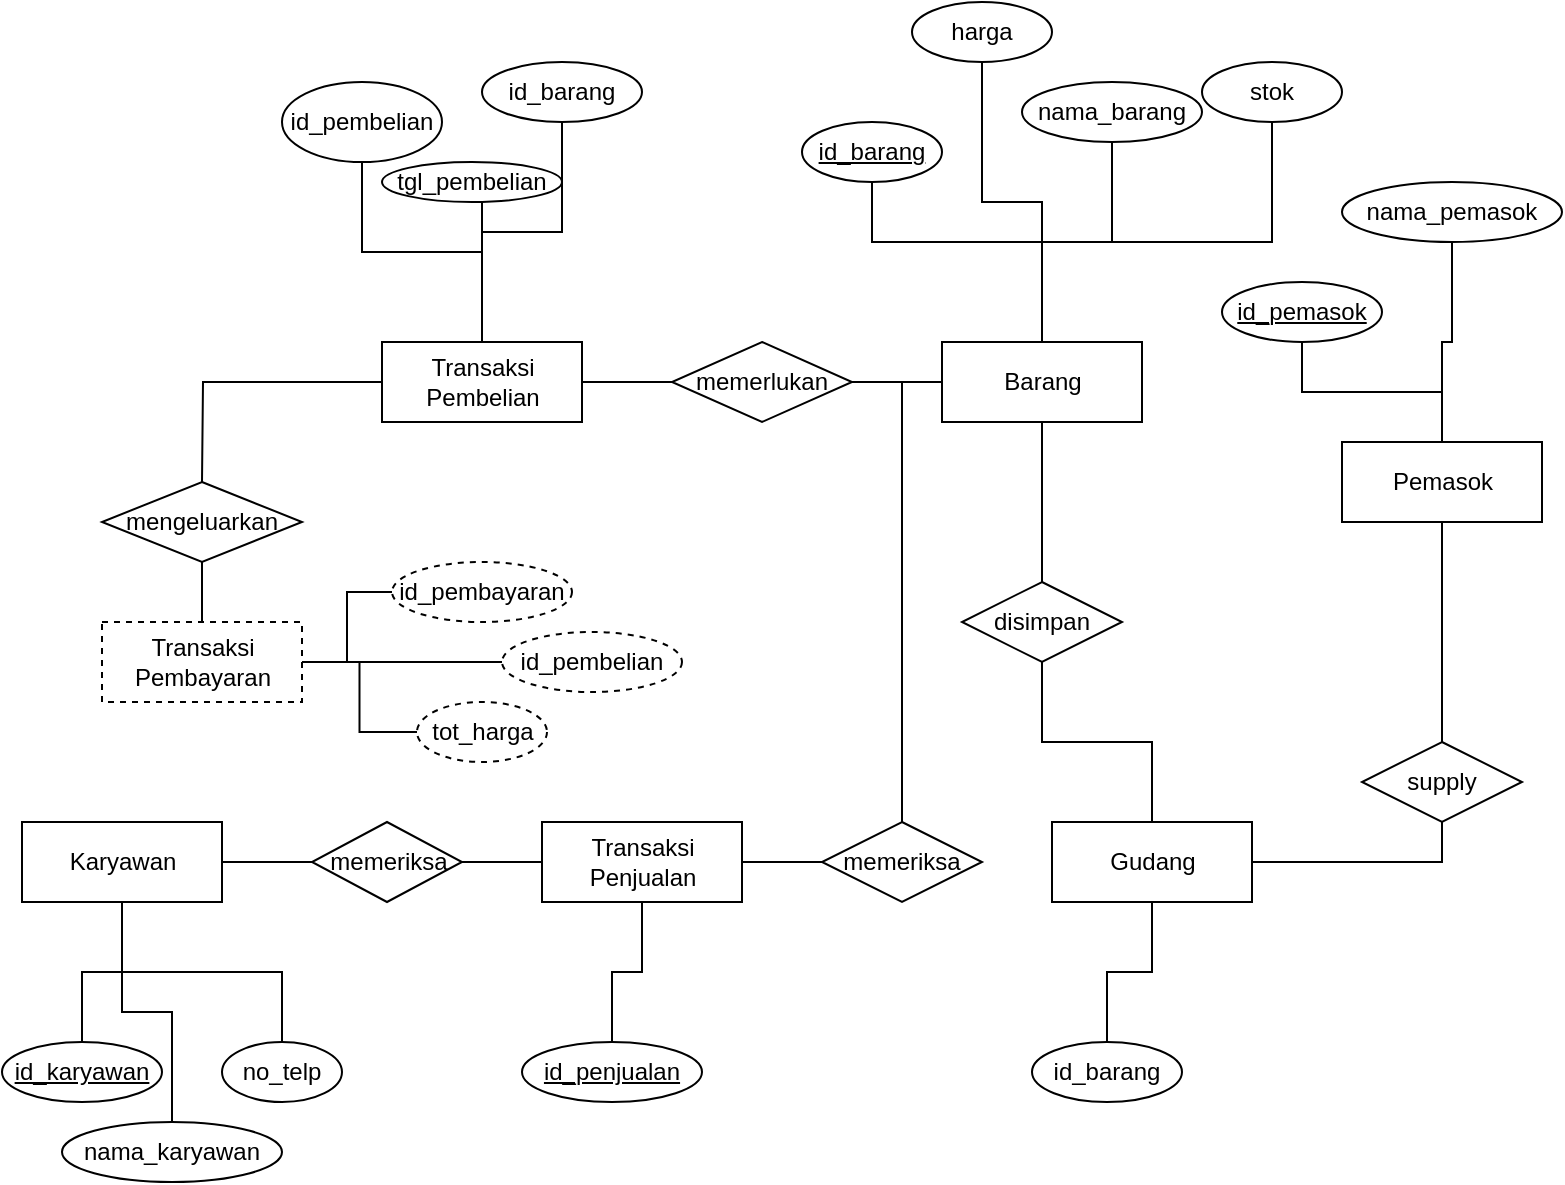 <mxfile version="15.4.0" type="github">
  <diagram id="R2lEEEUBdFMjLlhIrx00" name="Page-1">
    <mxGraphModel dx="866" dy="522" grid="1" gridSize="10" guides="1" tooltips="1" connect="1" arrows="1" fold="1" page="1" pageScale="1" pageWidth="850" pageHeight="1100" math="0" shadow="0" extFonts="Permanent Marker^https://fonts.googleapis.com/css?family=Permanent+Marker">
      <root>
        <mxCell id="0" />
        <mxCell id="1" parent="0" />
        <mxCell id="LB0KiAC5VvcGfHGtLxsH-61" value="" style="edgeStyle=orthogonalEdgeStyle;rounded=0;orthogonalLoop=1;jettySize=auto;html=1;endArrow=none;endFill=0;" edge="1" parent="1" source="LB0KiAC5VvcGfHGtLxsH-1" target="LB0KiAC5VvcGfHGtLxsH-58">
          <mxGeometry relative="1" as="geometry" />
        </mxCell>
        <mxCell id="LB0KiAC5VvcGfHGtLxsH-91" value="" style="edgeStyle=orthogonalEdgeStyle;rounded=0;orthogonalLoop=1;jettySize=auto;html=1;endArrow=none;endFill=0;" edge="1" parent="1" source="LB0KiAC5VvcGfHGtLxsH-1" target="LB0KiAC5VvcGfHGtLxsH-90">
          <mxGeometry relative="1" as="geometry" />
        </mxCell>
        <mxCell id="LB0KiAC5VvcGfHGtLxsH-93" value="" style="edgeStyle=orthogonalEdgeStyle;rounded=0;orthogonalLoop=1;jettySize=auto;html=1;endArrow=none;endFill=0;" edge="1" parent="1" source="LB0KiAC5VvcGfHGtLxsH-1" target="LB0KiAC5VvcGfHGtLxsH-92">
          <mxGeometry relative="1" as="geometry" />
        </mxCell>
        <mxCell id="LB0KiAC5VvcGfHGtLxsH-95" value="" style="edgeStyle=orthogonalEdgeStyle;rounded=0;orthogonalLoop=1;jettySize=auto;html=1;endArrow=none;endFill=0;" edge="1" parent="1" source="LB0KiAC5VvcGfHGtLxsH-1" target="LB0KiAC5VvcGfHGtLxsH-94">
          <mxGeometry relative="1" as="geometry" />
        </mxCell>
        <mxCell id="LB0KiAC5VvcGfHGtLxsH-1" value="Karyawan&lt;br&gt;" style="html=1;dashed=0;whitespace=wrap;" vertex="1" parent="1">
          <mxGeometry x="10" y="430" width="100" height="40" as="geometry" />
        </mxCell>
        <mxCell id="LB0KiAC5VvcGfHGtLxsH-72" value="" style="edgeStyle=orthogonalEdgeStyle;rounded=0;orthogonalLoop=1;jettySize=auto;html=1;endArrow=none;endFill=0;" edge="1" parent="1" source="LB0KiAC5VvcGfHGtLxsH-2" target="LB0KiAC5VvcGfHGtLxsH-71">
          <mxGeometry relative="1" as="geometry">
            <Array as="points">
              <mxPoint x="520" y="140" />
              <mxPoint x="435" y="140" />
            </Array>
          </mxGeometry>
        </mxCell>
        <mxCell id="LB0KiAC5VvcGfHGtLxsH-74" value="" style="edgeStyle=orthogonalEdgeStyle;rounded=0;orthogonalLoop=1;jettySize=auto;html=1;endArrow=none;endFill=0;" edge="1" parent="1" source="LB0KiAC5VvcGfHGtLxsH-2" target="LB0KiAC5VvcGfHGtLxsH-73">
          <mxGeometry relative="1" as="geometry" />
        </mxCell>
        <mxCell id="LB0KiAC5VvcGfHGtLxsH-76" style="edgeStyle=orthogonalEdgeStyle;rounded=0;orthogonalLoop=1;jettySize=auto;html=1;entryX=0.5;entryY=1;entryDx=0;entryDy=0;endArrow=none;endFill=0;" edge="1" parent="1" source="LB0KiAC5VvcGfHGtLxsH-2" target="LB0KiAC5VvcGfHGtLxsH-75">
          <mxGeometry relative="1" as="geometry">
            <Array as="points">
              <mxPoint x="520" y="140" />
              <mxPoint x="555" y="140" />
            </Array>
          </mxGeometry>
        </mxCell>
        <mxCell id="LB0KiAC5VvcGfHGtLxsH-79" style="edgeStyle=orthogonalEdgeStyle;rounded=0;orthogonalLoop=1;jettySize=auto;html=1;entryX=0.5;entryY=1;entryDx=0;entryDy=0;endArrow=none;endFill=0;" edge="1" parent="1" source="LB0KiAC5VvcGfHGtLxsH-2" target="LB0KiAC5VvcGfHGtLxsH-78">
          <mxGeometry relative="1" as="geometry">
            <Array as="points">
              <mxPoint x="520" y="140" />
              <mxPoint x="635" y="140" />
            </Array>
          </mxGeometry>
        </mxCell>
        <mxCell id="LB0KiAC5VvcGfHGtLxsH-2" value="Barang&lt;br&gt;" style="html=1;dashed=0;whitespace=wrap;" vertex="1" parent="1">
          <mxGeometry x="470" y="190" width="100" height="40" as="geometry" />
        </mxCell>
        <mxCell id="LB0KiAC5VvcGfHGtLxsH-26" style="edgeStyle=orthogonalEdgeStyle;rounded=0;orthogonalLoop=1;jettySize=auto;html=1;endArrow=none;endFill=0;" edge="1" parent="1" source="LB0KiAC5VvcGfHGtLxsH-3" target="LB0KiAC5VvcGfHGtLxsH-25">
          <mxGeometry relative="1" as="geometry" />
        </mxCell>
        <mxCell id="LB0KiAC5VvcGfHGtLxsH-81" value="" style="edgeStyle=orthogonalEdgeStyle;rounded=0;orthogonalLoop=1;jettySize=auto;html=1;endArrow=none;endFill=0;" edge="1" parent="1" source="LB0KiAC5VvcGfHGtLxsH-3" target="LB0KiAC5VvcGfHGtLxsH-80">
          <mxGeometry relative="1" as="geometry" />
        </mxCell>
        <mxCell id="LB0KiAC5VvcGfHGtLxsH-83" style="edgeStyle=orthogonalEdgeStyle;rounded=0;orthogonalLoop=1;jettySize=auto;html=1;entryX=0.5;entryY=1;entryDx=0;entryDy=0;endArrow=none;endFill=0;" edge="1" parent="1" source="LB0KiAC5VvcGfHGtLxsH-3" target="LB0KiAC5VvcGfHGtLxsH-82">
          <mxGeometry relative="1" as="geometry" />
        </mxCell>
        <mxCell id="LB0KiAC5VvcGfHGtLxsH-3" value="Pemasok&lt;br&gt;" style="html=1;dashed=0;whitespace=wrap;" vertex="1" parent="1">
          <mxGeometry x="670" y="240" width="100" height="40" as="geometry" />
        </mxCell>
        <mxCell id="LB0KiAC5VvcGfHGtLxsH-62" value="" style="edgeStyle=orthogonalEdgeStyle;rounded=0;orthogonalLoop=1;jettySize=auto;html=1;endArrow=none;endFill=0;exitX=1;exitY=0.5;exitDx=0;exitDy=0;" edge="1" parent="1" source="LB0KiAC5VvcGfHGtLxsH-5" target="LB0KiAC5VvcGfHGtLxsH-58">
          <mxGeometry relative="1" as="geometry">
            <mxPoint x="250" y="450" as="sourcePoint" />
          </mxGeometry>
        </mxCell>
        <mxCell id="LB0KiAC5VvcGfHGtLxsH-64" value="" style="edgeStyle=orthogonalEdgeStyle;rounded=0;orthogonalLoop=1;jettySize=auto;html=1;endArrow=none;endFill=0;" edge="1" parent="1" source="LB0KiAC5VvcGfHGtLxsH-5" target="LB0KiAC5VvcGfHGtLxsH-63">
          <mxGeometry relative="1" as="geometry" />
        </mxCell>
        <mxCell id="LB0KiAC5VvcGfHGtLxsH-87" value="" style="edgeStyle=orthogonalEdgeStyle;rounded=0;orthogonalLoop=1;jettySize=auto;html=1;endArrow=none;endFill=0;" edge="1" parent="1" source="LB0KiAC5VvcGfHGtLxsH-5" target="LB0KiAC5VvcGfHGtLxsH-86">
          <mxGeometry relative="1" as="geometry" />
        </mxCell>
        <mxCell id="LB0KiAC5VvcGfHGtLxsH-5" value="Transaksi&lt;br&gt;Penjualan&lt;br&gt;" style="html=1;dashed=0;whitespace=wrap;direction=west;" vertex="1" parent="1">
          <mxGeometry x="270" y="430" width="100" height="40" as="geometry" />
        </mxCell>
        <mxCell id="LB0KiAC5VvcGfHGtLxsH-51" value="" style="edgeStyle=orthogonalEdgeStyle;rounded=0;orthogonalLoop=1;jettySize=auto;html=1;endArrow=none;endFill=0;" edge="1" parent="1" source="LB0KiAC5VvcGfHGtLxsH-6" target="LB0KiAC5VvcGfHGtLxsH-50">
          <mxGeometry relative="1" as="geometry" />
        </mxCell>
        <mxCell id="LB0KiAC5VvcGfHGtLxsH-54" value="" style="edgeStyle=orthogonalEdgeStyle;rounded=0;orthogonalLoop=1;jettySize=auto;html=1;endArrow=none;endFill=0;" edge="1" parent="1" source="LB0KiAC5VvcGfHGtLxsH-6">
          <mxGeometry relative="1" as="geometry">
            <mxPoint x="100" y="260" as="targetPoint" />
          </mxGeometry>
        </mxCell>
        <mxCell id="LB0KiAC5VvcGfHGtLxsH-97" value="" style="edgeStyle=orthogonalEdgeStyle;rounded=0;orthogonalLoop=1;jettySize=auto;html=1;endArrow=none;endFill=0;" edge="1" parent="1" source="LB0KiAC5VvcGfHGtLxsH-6" target="LB0KiAC5VvcGfHGtLxsH-96">
          <mxGeometry relative="1" as="geometry" />
        </mxCell>
        <mxCell id="LB0KiAC5VvcGfHGtLxsH-99" value="" style="edgeStyle=orthogonalEdgeStyle;rounded=0;orthogonalLoop=1;jettySize=auto;html=1;endArrow=none;endFill=0;" edge="1" parent="1" source="LB0KiAC5VvcGfHGtLxsH-6" target="LB0KiAC5VvcGfHGtLxsH-98">
          <mxGeometry relative="1" as="geometry">
            <Array as="points">
              <mxPoint x="240" y="130" />
              <mxPoint x="240" y="130" />
            </Array>
          </mxGeometry>
        </mxCell>
        <mxCell id="LB0KiAC5VvcGfHGtLxsH-101" value="" style="edgeStyle=orthogonalEdgeStyle;rounded=0;orthogonalLoop=1;jettySize=auto;html=1;endArrow=none;endFill=0;" edge="1" parent="1" source="LB0KiAC5VvcGfHGtLxsH-6" target="LB0KiAC5VvcGfHGtLxsH-100">
          <mxGeometry relative="1" as="geometry" />
        </mxCell>
        <mxCell id="LB0KiAC5VvcGfHGtLxsH-6" value="Transaksi&lt;br&gt;Pembelian&lt;br&gt;" style="html=1;dashed=0;whitespace=wrap;" vertex="1" parent="1">
          <mxGeometry x="190" y="190" width="100" height="40" as="geometry" />
        </mxCell>
        <mxCell id="LB0KiAC5VvcGfHGtLxsH-103" value="" style="edgeStyle=orthogonalEdgeStyle;rounded=0;orthogonalLoop=1;jettySize=auto;html=1;endArrow=none;endFill=0;" edge="1" parent="1" source="LB0KiAC5VvcGfHGtLxsH-7" target="LB0KiAC5VvcGfHGtLxsH-102">
          <mxGeometry relative="1" as="geometry" />
        </mxCell>
        <mxCell id="LB0KiAC5VvcGfHGtLxsH-105" value="" style="edgeStyle=orthogonalEdgeStyle;rounded=0;orthogonalLoop=1;jettySize=auto;html=1;endArrow=none;endFill=0;" edge="1" parent="1" source="LB0KiAC5VvcGfHGtLxsH-7" target="LB0KiAC5VvcGfHGtLxsH-104">
          <mxGeometry relative="1" as="geometry" />
        </mxCell>
        <mxCell id="LB0KiAC5VvcGfHGtLxsH-107" value="" style="edgeStyle=orthogonalEdgeStyle;rounded=0;orthogonalLoop=1;jettySize=auto;html=1;endArrow=none;endFill=0;" edge="1" parent="1" source="LB0KiAC5VvcGfHGtLxsH-7" target="LB0KiAC5VvcGfHGtLxsH-106">
          <mxGeometry relative="1" as="geometry" />
        </mxCell>
        <mxCell id="LB0KiAC5VvcGfHGtLxsH-7" value="Transaksi&lt;br&gt;Pembayaran&lt;br&gt;" style="html=1;dashed=1;whitespace=wrap;" vertex="1" parent="1">
          <mxGeometry x="50" y="330" width="100" height="40" as="geometry" />
        </mxCell>
        <mxCell id="LB0KiAC5VvcGfHGtLxsH-27" style="edgeStyle=orthogonalEdgeStyle;rounded=0;orthogonalLoop=1;jettySize=auto;html=1;endArrow=none;endFill=0;entryX=1;entryY=0.5;entryDx=0;entryDy=0;" edge="1" parent="1" source="LB0KiAC5VvcGfHGtLxsH-25" target="LB0KiAC5VvcGfHGtLxsH-38">
          <mxGeometry relative="1" as="geometry">
            <Array as="points">
              <mxPoint x="720" y="450" />
            </Array>
          </mxGeometry>
        </mxCell>
        <mxCell id="LB0KiAC5VvcGfHGtLxsH-25" value="supply&lt;br&gt;" style="rhombus;whiteSpace=wrap;html=1;" vertex="1" parent="1">
          <mxGeometry x="680" y="390" width="80" height="40" as="geometry" />
        </mxCell>
        <mxCell id="LB0KiAC5VvcGfHGtLxsH-85" value="" style="edgeStyle=orthogonalEdgeStyle;rounded=0;orthogonalLoop=1;jettySize=auto;html=1;endArrow=none;endFill=0;" edge="1" parent="1" source="LB0KiAC5VvcGfHGtLxsH-38" target="LB0KiAC5VvcGfHGtLxsH-84">
          <mxGeometry relative="1" as="geometry" />
        </mxCell>
        <mxCell id="LB0KiAC5VvcGfHGtLxsH-38" value="Gudang&lt;br&gt;" style="html=1;whitespace=wrap;" vertex="1" parent="1">
          <mxGeometry x="525" y="430" width="100" height="40" as="geometry" />
        </mxCell>
        <mxCell id="LB0KiAC5VvcGfHGtLxsH-39" style="edgeStyle=orthogonalEdgeStyle;rounded=0;orthogonalLoop=1;jettySize=auto;html=1;endArrow=none;endFill=0;" edge="1" parent="1" source="LB0KiAC5VvcGfHGtLxsH-40" target="LB0KiAC5VvcGfHGtLxsH-38">
          <mxGeometry relative="1" as="geometry" />
        </mxCell>
        <mxCell id="LB0KiAC5VvcGfHGtLxsH-41" style="edgeStyle=orthogonalEdgeStyle;rounded=0;orthogonalLoop=1;jettySize=auto;html=1;endArrow=none;endFill=0;exitX=0.5;exitY=0;exitDx=0;exitDy=0;" edge="1" parent="1" source="LB0KiAC5VvcGfHGtLxsH-40">
          <mxGeometry relative="1" as="geometry">
            <mxPoint x="605" y="210" as="sourcePoint" />
            <mxPoint x="520" y="230" as="targetPoint" />
            <Array as="points">
              <mxPoint x="520" y="230" />
            </Array>
          </mxGeometry>
        </mxCell>
        <mxCell id="LB0KiAC5VvcGfHGtLxsH-40" value="disimpan&lt;br&gt;" style="rhombus;whiteSpace=wrap;html=1;" vertex="1" parent="1">
          <mxGeometry x="480" y="310" width="80" height="40" as="geometry" />
        </mxCell>
        <mxCell id="LB0KiAC5VvcGfHGtLxsH-47" value="" style="edgeStyle=orthogonalEdgeStyle;rounded=0;orthogonalLoop=1;jettySize=auto;html=1;endArrow=none;endFill=0;" edge="1" parent="1" source="LB0KiAC5VvcGfHGtLxsH-45" target="LB0KiAC5VvcGfHGtLxsH-7">
          <mxGeometry relative="1" as="geometry" />
        </mxCell>
        <mxCell id="LB0KiAC5VvcGfHGtLxsH-45" value="mengeluarkan&lt;br&gt;" style="rhombus;whiteSpace=wrap;html=1;" vertex="1" parent="1">
          <mxGeometry x="50" y="260" width="100" height="40" as="geometry" />
        </mxCell>
        <mxCell id="LB0KiAC5VvcGfHGtLxsH-52" value="" style="edgeStyle=orthogonalEdgeStyle;rounded=0;orthogonalLoop=1;jettySize=auto;html=1;endArrow=none;endFill=0;" edge="1" parent="1" source="LB0KiAC5VvcGfHGtLxsH-50" target="LB0KiAC5VvcGfHGtLxsH-2">
          <mxGeometry relative="1" as="geometry" />
        </mxCell>
        <mxCell id="LB0KiAC5VvcGfHGtLxsH-50" value="memerlukan&lt;br&gt;" style="rhombus;whiteSpace=wrap;html=1;dashed=0;" vertex="1" parent="1">
          <mxGeometry x="335" y="190" width="90" height="40" as="geometry" />
        </mxCell>
        <mxCell id="LB0KiAC5VvcGfHGtLxsH-58" value="memeriksa" style="shape=rhombus;html=1;dashed=0;whitespace=wrap;perimeter=rhombusPerimeter;" vertex="1" parent="1">
          <mxGeometry x="155" y="430" width="75" height="40" as="geometry" />
        </mxCell>
        <mxCell id="LB0KiAC5VvcGfHGtLxsH-65" value="" style="edgeStyle=orthogonalEdgeStyle;rounded=0;orthogonalLoop=1;jettySize=auto;html=1;endArrow=none;endFill=0;" edge="1" parent="1" source="LB0KiAC5VvcGfHGtLxsH-63" target="LB0KiAC5VvcGfHGtLxsH-2">
          <mxGeometry relative="1" as="geometry">
            <Array as="points">
              <mxPoint x="450" y="210" />
            </Array>
          </mxGeometry>
        </mxCell>
        <mxCell id="LB0KiAC5VvcGfHGtLxsH-63" value="memeriksa&lt;br&gt;" style="rhombus;whiteSpace=wrap;html=1;dashed=0;" vertex="1" parent="1">
          <mxGeometry x="410" y="430" width="80" height="40" as="geometry" />
        </mxCell>
        <mxCell id="LB0KiAC5VvcGfHGtLxsH-71" value="&lt;u&gt;id_barang&lt;/u&gt;" style="ellipse;whiteSpace=wrap;html=1;dashed=0;" vertex="1" parent="1">
          <mxGeometry x="400" y="80" width="70" height="30" as="geometry" />
        </mxCell>
        <mxCell id="LB0KiAC5VvcGfHGtLxsH-73" value="harga" style="ellipse;whiteSpace=wrap;html=1;dashed=0;" vertex="1" parent="1">
          <mxGeometry x="455" y="20" width="70" height="30" as="geometry" />
        </mxCell>
        <mxCell id="LB0KiAC5VvcGfHGtLxsH-75" value="nama_barang&lt;br&gt;" style="ellipse;whiteSpace=wrap;html=1;dashed=0;" vertex="1" parent="1">
          <mxGeometry x="510" y="60" width="90" height="30" as="geometry" />
        </mxCell>
        <mxCell id="LB0KiAC5VvcGfHGtLxsH-78" value="stok" style="ellipse;whiteSpace=wrap;html=1;dashed=0;" vertex="1" parent="1">
          <mxGeometry x="600" y="50" width="70" height="30" as="geometry" />
        </mxCell>
        <mxCell id="LB0KiAC5VvcGfHGtLxsH-80" value="&lt;u&gt;id_pemasok&lt;/u&gt;" style="ellipse;whiteSpace=wrap;html=1;dashed=0;" vertex="1" parent="1">
          <mxGeometry x="610" y="160" width="80" height="30" as="geometry" />
        </mxCell>
        <mxCell id="LB0KiAC5VvcGfHGtLxsH-82" value="nama_pemasok&lt;br&gt;" style="ellipse;whiteSpace=wrap;html=1;dashed=0;" vertex="1" parent="1">
          <mxGeometry x="670" y="110" width="110" height="30" as="geometry" />
        </mxCell>
        <mxCell id="LB0KiAC5VvcGfHGtLxsH-84" value="id_barang" style="ellipse;whiteSpace=wrap;html=1;" vertex="1" parent="1">
          <mxGeometry x="515" y="540" width="75" height="30" as="geometry" />
        </mxCell>
        <mxCell id="LB0KiAC5VvcGfHGtLxsH-86" value="&lt;u&gt;id_penjualan&lt;/u&gt;" style="ellipse;whiteSpace=wrap;html=1;dashed=0;" vertex="1" parent="1">
          <mxGeometry x="260" y="540" width="90" height="30" as="geometry" />
        </mxCell>
        <mxCell id="LB0KiAC5VvcGfHGtLxsH-90" value="&lt;u&gt;id_karyawan&lt;/u&gt;" style="ellipse;whiteSpace=wrap;html=1;dashed=0;" vertex="1" parent="1">
          <mxGeometry y="540" width="80" height="30" as="geometry" />
        </mxCell>
        <mxCell id="LB0KiAC5VvcGfHGtLxsH-92" value="nama_karyawan&lt;br&gt;" style="ellipse;whiteSpace=wrap;html=1;dashed=0;" vertex="1" parent="1">
          <mxGeometry x="30" y="580" width="110" height="30" as="geometry" />
        </mxCell>
        <mxCell id="LB0KiAC5VvcGfHGtLxsH-94" value="no_telp" style="ellipse;whiteSpace=wrap;html=1;dashed=0;" vertex="1" parent="1">
          <mxGeometry x="110" y="540" width="60" height="30" as="geometry" />
        </mxCell>
        <mxCell id="LB0KiAC5VvcGfHGtLxsH-96" value="id_pembelian" style="ellipse;whiteSpace=wrap;html=1;dashed=0;" vertex="1" parent="1">
          <mxGeometry x="140" y="60" width="80" height="40" as="geometry" />
        </mxCell>
        <mxCell id="LB0KiAC5VvcGfHGtLxsH-98" value="tgl_pembelian&lt;br&gt;" style="ellipse;whiteSpace=wrap;html=1;dashed=0;" vertex="1" parent="1">
          <mxGeometry x="190" y="100" width="90" height="20" as="geometry" />
        </mxCell>
        <mxCell id="LB0KiAC5VvcGfHGtLxsH-100" value="id_barang" style="ellipse;whiteSpace=wrap;html=1;dashed=0;" vertex="1" parent="1">
          <mxGeometry x="240" y="50" width="80" height="30" as="geometry" />
        </mxCell>
        <mxCell id="LB0KiAC5VvcGfHGtLxsH-102" value="id_pembayaran" style="ellipse;whiteSpace=wrap;html=1;dashed=1;" vertex="1" parent="1">
          <mxGeometry x="195" y="300" width="90" height="30" as="geometry" />
        </mxCell>
        <mxCell id="LB0KiAC5VvcGfHGtLxsH-104" value="id_pembelian" style="ellipse;whiteSpace=wrap;html=1;dashed=1;" vertex="1" parent="1">
          <mxGeometry x="250" y="335" width="90" height="30" as="geometry" />
        </mxCell>
        <mxCell id="LB0KiAC5VvcGfHGtLxsH-106" value="tot_harga" style="ellipse;whiteSpace=wrap;html=1;dashed=1;" vertex="1" parent="1">
          <mxGeometry x="207.5" y="370" width="65" height="30" as="geometry" />
        </mxCell>
      </root>
    </mxGraphModel>
  </diagram>
</mxfile>

